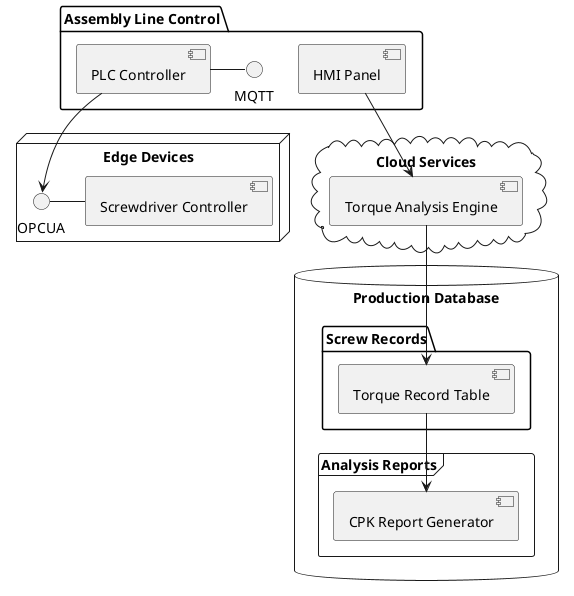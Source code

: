 @startuml cc

package "Assembly Line Control" {
  MQTT - [PLC Controller]
  [HMI Panel]
}

node "Edge Devices" {
  OPCUA - [Screwdriver Controller]
  [PLC Controller] --> OPCUA
}

cloud "Cloud Services" {
  [Torque Analysis Engine]
}

database "Production Database" {
  folder "Screw Records" {
    [Torque Record Table]
  }
  frame "Analysis Reports" {
    [CPK Report Generator]
  }
}

[HMI Panel] --> [Torque Analysis Engine]
[Torque Analysis Engine] --> [Torque Record Table]
[Torque Record Table] --> [CPK Report Generator]

@enduml
